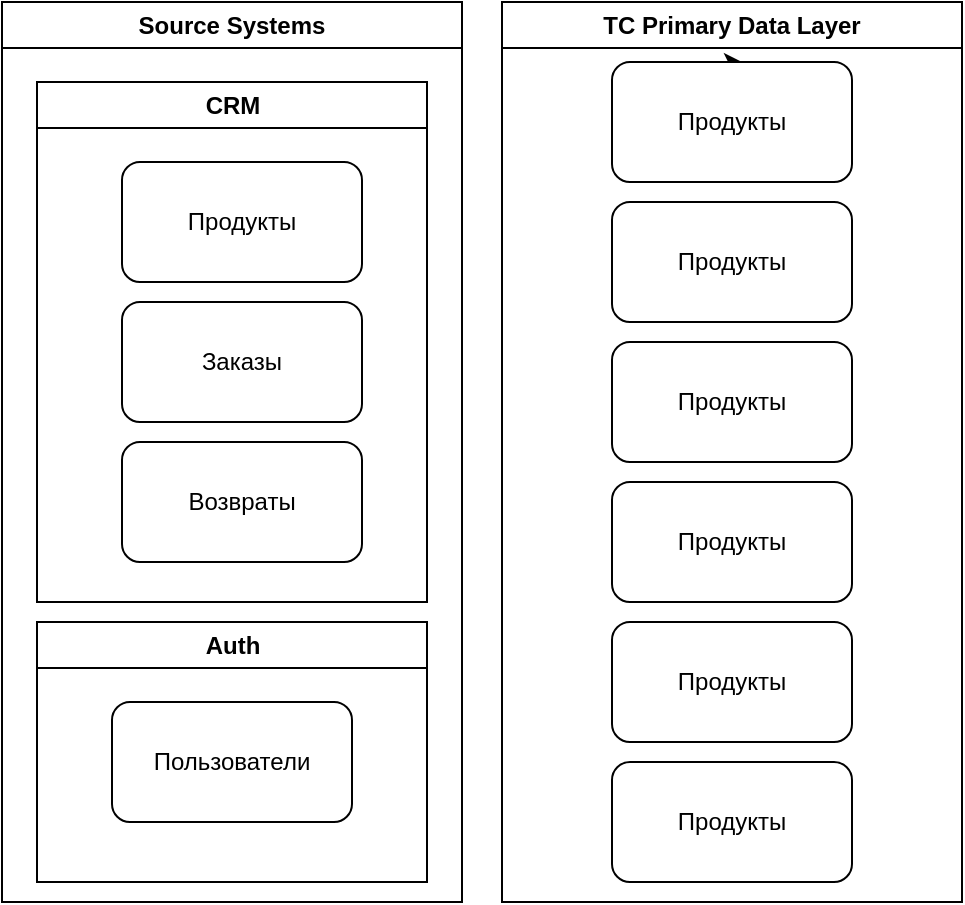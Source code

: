 <mxfile version="27.1.6">
  <diagram name="Страница — 1" id="IJaZjBYfuuowqkLu1wL7">
    <mxGraphModel dx="1042" dy="570" grid="1" gridSize="10" guides="1" tooltips="1" connect="1" arrows="1" fold="1" page="1" pageScale="1" pageWidth="1100" pageHeight="850" math="0" shadow="0">
      <root>
        <mxCell id="0" />
        <mxCell id="1" parent="0" />
        <mxCell id="HoOeOvsZ0vhtHLq7tIih-2" value="Source Systems" style="swimlane;whiteSpace=wrap;html=1;" vertex="1" parent="1">
          <mxGeometry x="70" y="60" width="230" height="450" as="geometry" />
        </mxCell>
        <mxCell id="HoOeOvsZ0vhtHLq7tIih-3" value="CRM" style="swimlane;whiteSpace=wrap;html=1;" vertex="1" parent="HoOeOvsZ0vhtHLq7tIih-2">
          <mxGeometry x="17.5" y="40" width="195" height="260" as="geometry" />
        </mxCell>
        <mxCell id="HoOeOvsZ0vhtHLq7tIih-8" value="Продукты" style="rounded=1;whiteSpace=wrap;html=1;" vertex="1" parent="HoOeOvsZ0vhtHLq7tIih-3">
          <mxGeometry x="42.5" y="40" width="120" height="60" as="geometry" />
        </mxCell>
        <mxCell id="HoOeOvsZ0vhtHLq7tIih-7" value="Заказы" style="rounded=1;whiteSpace=wrap;html=1;" vertex="1" parent="HoOeOvsZ0vhtHLq7tIih-3">
          <mxGeometry x="42.5" y="110" width="120" height="60" as="geometry" />
        </mxCell>
        <mxCell id="HoOeOvsZ0vhtHLq7tIih-9" value="Возвраты" style="rounded=1;whiteSpace=wrap;html=1;" vertex="1" parent="HoOeOvsZ0vhtHLq7tIih-3">
          <mxGeometry x="42.5" y="180" width="120" height="60" as="geometry" />
        </mxCell>
        <mxCell id="HoOeOvsZ0vhtHLq7tIih-4" value="Auth" style="swimlane;whiteSpace=wrap;html=1;" vertex="1" parent="HoOeOvsZ0vhtHLq7tIih-2">
          <mxGeometry x="17.5" y="310" width="195" height="130" as="geometry" />
        </mxCell>
        <mxCell id="HoOeOvsZ0vhtHLq7tIih-6" value="Пользователи" style="rounded=1;whiteSpace=wrap;html=1;" vertex="1" parent="HoOeOvsZ0vhtHLq7tIih-4">
          <mxGeometry x="37.5" y="40" width="120" height="60" as="geometry" />
        </mxCell>
        <mxCell id="HoOeOvsZ0vhtHLq7tIih-10" value="TC Primary Data Layer" style="swimlane;whiteSpace=wrap;html=1;" vertex="1" parent="1">
          <mxGeometry x="320" y="60" width="230" height="450" as="geometry" />
        </mxCell>
        <mxCell id="HoOeOvsZ0vhtHLq7tIih-20" style="edgeStyle=orthogonalEdgeStyle;rounded=0;orthogonalLoop=1;jettySize=auto;html=1;exitX=0.5;exitY=0;exitDx=0;exitDy=0;" edge="1" parent="HoOeOvsZ0vhtHLq7tIih-10" source="HoOeOvsZ0vhtHLq7tIih-17">
          <mxGeometry relative="1" as="geometry">
            <mxPoint x="120" y="30" as="targetPoint" />
          </mxGeometry>
        </mxCell>
        <mxCell id="HoOeOvsZ0vhtHLq7tIih-17" value="Продукты" style="rounded=1;whiteSpace=wrap;html=1;" vertex="1" parent="HoOeOvsZ0vhtHLq7tIih-10">
          <mxGeometry x="55" y="30" width="120" height="60" as="geometry" />
        </mxCell>
        <mxCell id="HoOeOvsZ0vhtHLq7tIih-18" value="Продукты" style="rounded=1;whiteSpace=wrap;html=1;" vertex="1" parent="HoOeOvsZ0vhtHLq7tIih-10">
          <mxGeometry x="55" y="100" width="120" height="60" as="geometry" />
        </mxCell>
        <mxCell id="HoOeOvsZ0vhtHLq7tIih-19" value="Продукты" style="rounded=1;whiteSpace=wrap;html=1;" vertex="1" parent="HoOeOvsZ0vhtHLq7tIih-10">
          <mxGeometry x="55" y="170" width="120" height="60" as="geometry" />
        </mxCell>
        <mxCell id="HoOeOvsZ0vhtHLq7tIih-21" value="Продукты" style="rounded=1;whiteSpace=wrap;html=1;" vertex="1" parent="HoOeOvsZ0vhtHLq7tIih-10">
          <mxGeometry x="55" y="240" width="120" height="60" as="geometry" />
        </mxCell>
        <mxCell id="HoOeOvsZ0vhtHLq7tIih-22" value="Продукты" style="rounded=1;whiteSpace=wrap;html=1;" vertex="1" parent="HoOeOvsZ0vhtHLq7tIih-10">
          <mxGeometry x="55" y="310" width="120" height="60" as="geometry" />
        </mxCell>
        <mxCell id="HoOeOvsZ0vhtHLq7tIih-23" value="Продукты" style="rounded=1;whiteSpace=wrap;html=1;" vertex="1" parent="HoOeOvsZ0vhtHLq7tIih-10">
          <mxGeometry x="55" y="380" width="120" height="60" as="geometry" />
        </mxCell>
      </root>
    </mxGraphModel>
  </diagram>
</mxfile>
